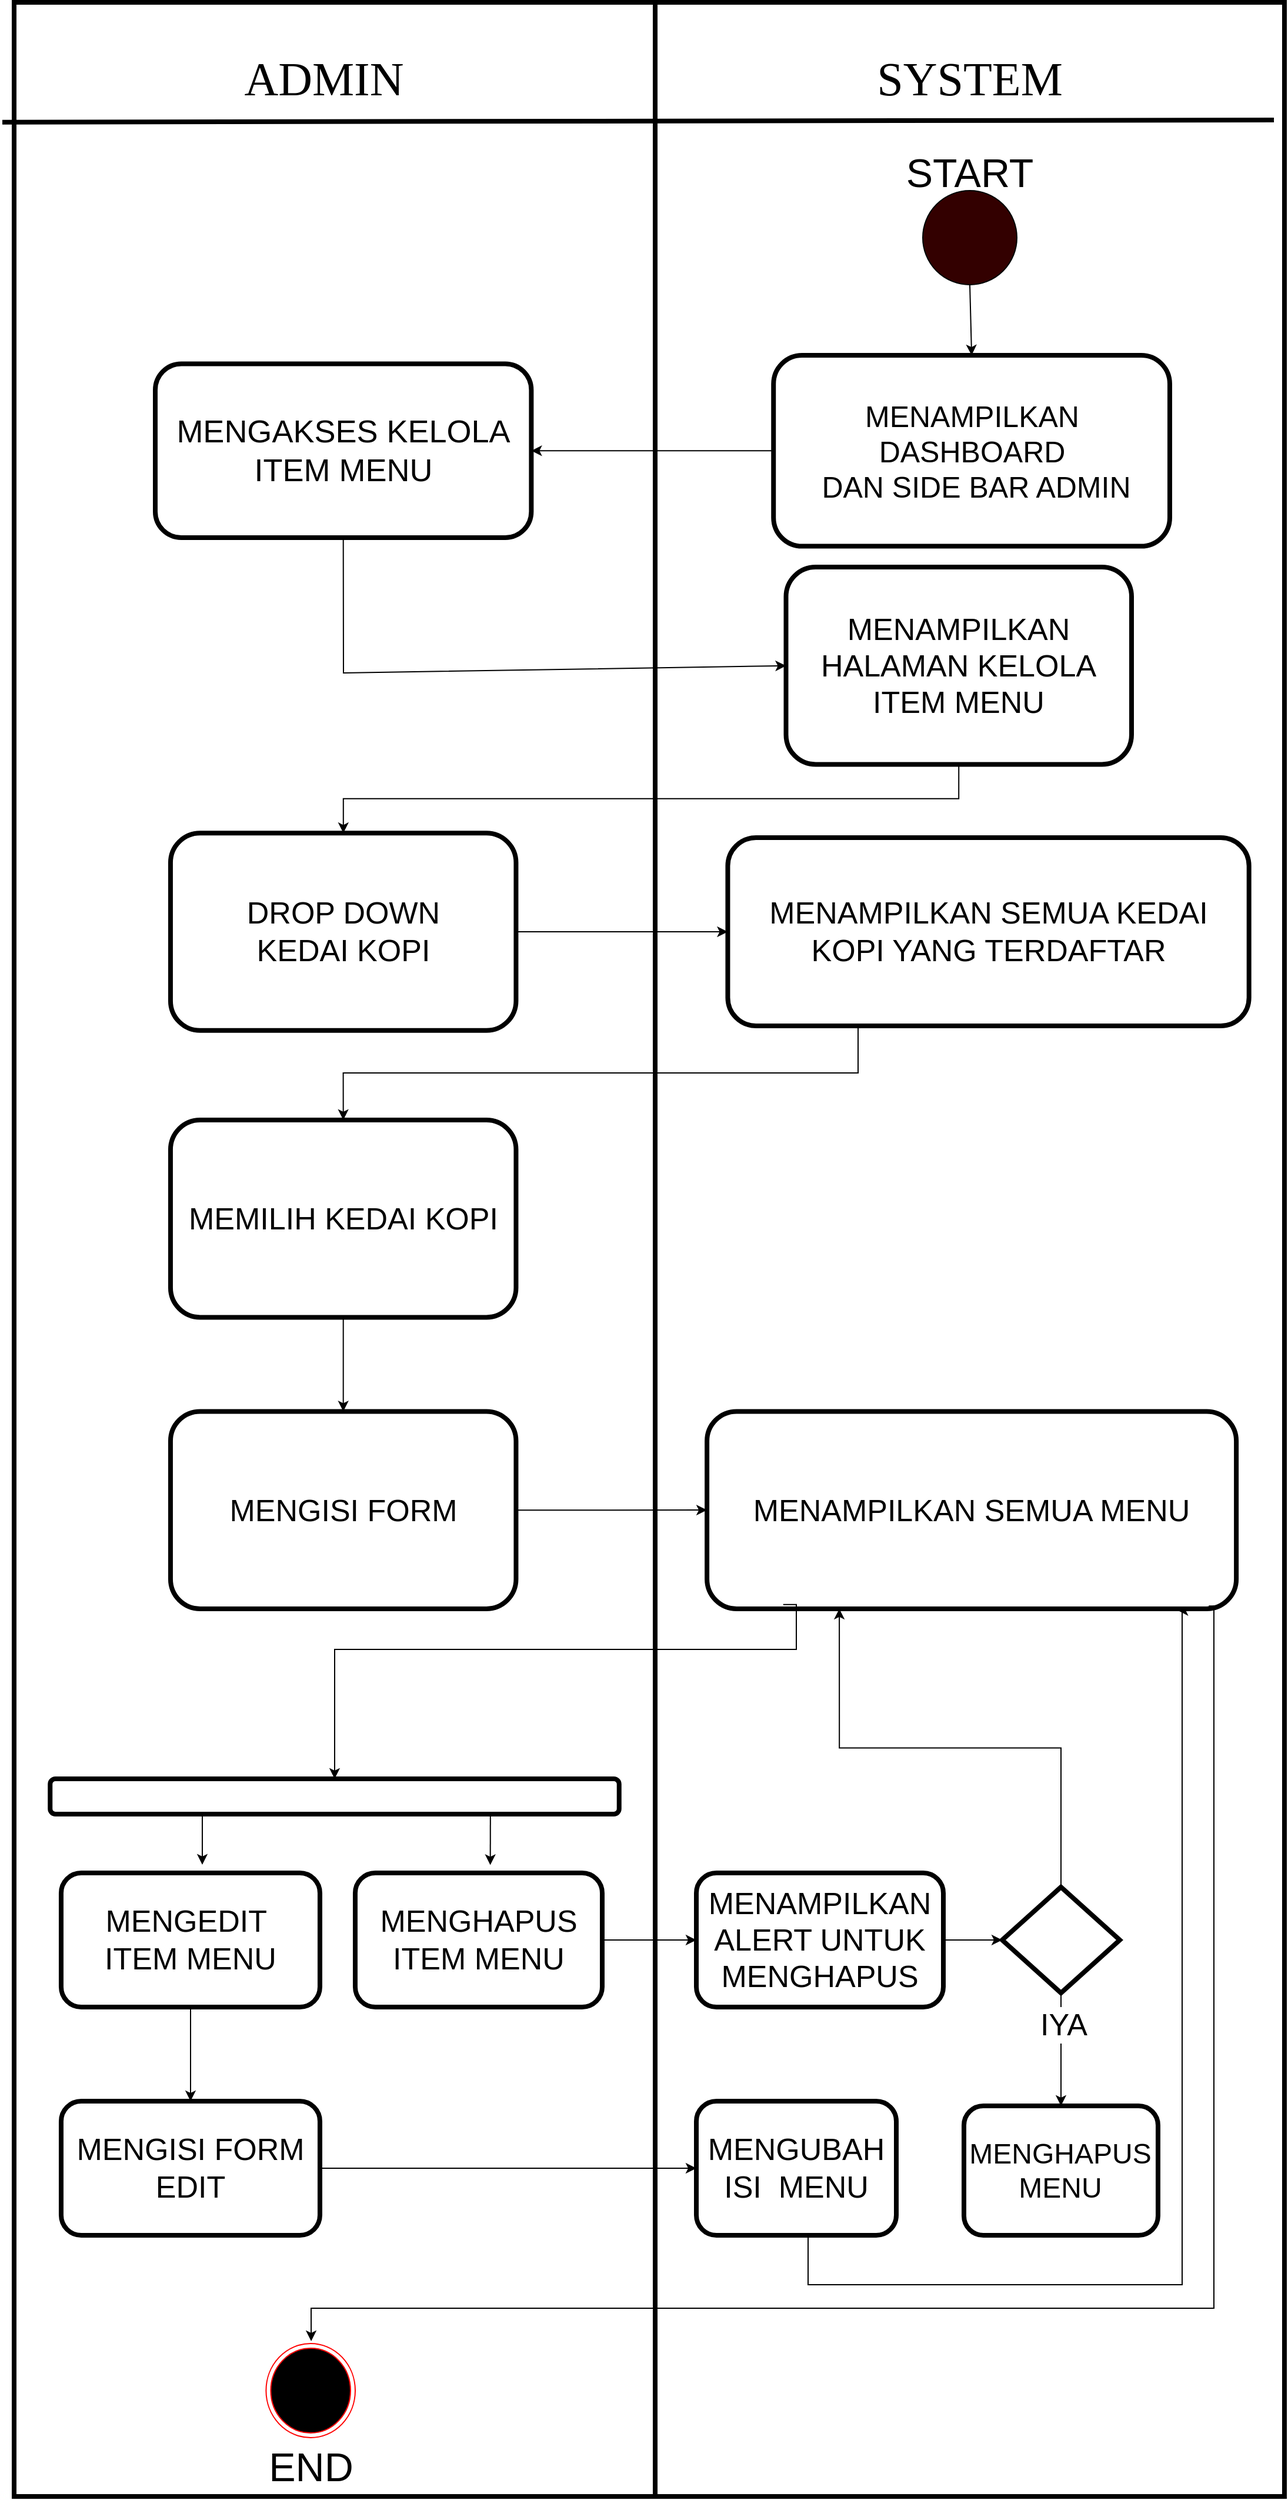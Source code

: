 <mxfile version="27.2.0">
  <diagram name="Page-1" id="0loencRjvxYQ8rV2c6qY">
    <mxGraphModel dx="5704" dy="3024" grid="1" gridSize="10" guides="1" tooltips="1" connect="1" arrows="1" fold="1" page="1" pageScale="1" pageWidth="850" pageHeight="1100" math="0" shadow="0">
      <root>
        <mxCell id="0" />
        <mxCell id="1" parent="0" />
        <mxCell id="xTjwL-mP8u-0DNIWc8IQ-1" value="" style="rounded=0;whiteSpace=wrap;html=1;strokeWidth=4;movable=0;resizable=0;rotatable=0;deletable=0;editable=0;locked=1;connectable=0;" vertex="1" parent="1">
          <mxGeometry x="349.995" y="290" width="545" height="2120" as="geometry" />
        </mxCell>
        <mxCell id="xTjwL-mP8u-0DNIWc8IQ-2" value="" style="rounded=0;whiteSpace=wrap;html=1;strokeWidth=4;movable=0;resizable=0;rotatable=0;deletable=0;editable=0;locked=1;connectable=0;" vertex="1" parent="1">
          <mxGeometry x="894.995" y="290" width="535" height="2120" as="geometry" />
        </mxCell>
        <mxCell id="xTjwL-mP8u-0DNIWc8IQ-3" value="" style="endArrow=none;html=1;rounded=0;exitX=0.003;exitY=0.114;exitDx=0;exitDy=0;exitPerimeter=0;entryX=1.005;entryY=0.113;entryDx=0;entryDy=0;entryPerimeter=0;strokeWidth=4;" edge="1" parent="1">
          <mxGeometry width="50" height="50" relative="1" as="geometry">
            <mxPoint x="340" y="391.82" as="sourcePoint" />
            <mxPoint x="1421.04" y="390.0" as="targetPoint" />
          </mxGeometry>
        </mxCell>
        <mxCell id="xTjwL-mP8u-0DNIWc8IQ-4" value="&lt;font style=&quot;font-size: 40px;&quot; face=&quot;Times New Roman&quot;&gt;ADMIN&lt;/font&gt;" style="text;html=1;align=center;verticalAlign=middle;whiteSpace=wrap;rounded=0;" vertex="1" parent="1">
          <mxGeometry x="515.625" y="340" width="195" height="30" as="geometry" />
        </mxCell>
        <mxCell id="xTjwL-mP8u-0DNIWc8IQ-5" value="&lt;font style=&quot;font-size: 40px;&quot; face=&quot;Times New Roman&quot;&gt;SYSTEM&lt;/font&gt;" style="text;html=1;align=center;verticalAlign=middle;whiteSpace=wrap;rounded=0;" vertex="1" parent="1">
          <mxGeometry x="1064.995" y="340" width="195" height="30" as="geometry" />
        </mxCell>
        <mxCell id="xTjwL-mP8u-0DNIWc8IQ-9" value="&lt;font style=&quot;font-size: 25px;&quot;&gt;MENAMPILKAN DASHBOARD&lt;/font&gt;&lt;div&gt;&lt;font style=&quot;font-size: 25px;&quot;&gt;&amp;nbsp;DAN SIDE BAR ADMIN&lt;/font&gt;&lt;/div&gt;" style="rounded=1;whiteSpace=wrap;html=1;strokeWidth=4;" vertex="1" parent="1">
          <mxGeometry x="995.615" y="590" width="336.88" height="162.28" as="geometry" />
        </mxCell>
        <mxCell id="xTjwL-mP8u-0DNIWc8IQ-10" value="" style="endArrow=classic;html=1;rounded=0;exitX=0;exitY=0.5;exitDx=0;exitDy=0;entryX=1;entryY=0.5;entryDx=0;entryDy=0;" edge="1" parent="1" source="xTjwL-mP8u-0DNIWc8IQ-9" target="xTjwL-mP8u-0DNIWc8IQ-11">
          <mxGeometry width="50" height="50" relative="1" as="geometry">
            <mxPoint x="779.995" y="922.28" as="sourcePoint" />
            <mxPoint x="1104.995" y="1142.28" as="targetPoint" />
            <Array as="points" />
          </mxGeometry>
        </mxCell>
        <mxCell id="xTjwL-mP8u-0DNIWc8IQ-11" value="&lt;font style=&quot;font-size: 27px;&quot;&gt;MENGAKSES KELOLA ITEM MENU&lt;/font&gt;" style="rounded=1;whiteSpace=wrap;html=1;strokeWidth=4;" vertex="1" parent="1">
          <mxGeometry x="469.995" y="597.28" width="319.69" height="147.72" as="geometry" />
        </mxCell>
        <mxCell id="xTjwL-mP8u-0DNIWc8IQ-19" value="" style="edgeStyle=orthogonalEdgeStyle;rounded=0;orthogonalLoop=1;jettySize=auto;html=1;exitX=0.5;exitY=1;exitDx=0;exitDy=0;" edge="1" parent="1" source="xTjwL-mP8u-0DNIWc8IQ-20" target="xTjwL-mP8u-0DNIWc8IQ-26">
          <mxGeometry relative="1" as="geometry" />
        </mxCell>
        <mxCell id="xTjwL-mP8u-0DNIWc8IQ-20" value="&lt;font style=&quot;font-size: 26px;&quot;&gt;MENAMPILKAN HALAMAN KELOLA ITEM MENU&lt;/font&gt;" style="whiteSpace=wrap;html=1;rounded=1;strokeWidth=4;" vertex="1" parent="1">
          <mxGeometry x="1006.245" y="770" width="293.75" height="167.72" as="geometry" />
        </mxCell>
        <mxCell id="xTjwL-mP8u-0DNIWc8IQ-21" value="" style="endArrow=classic;html=1;rounded=0;exitX=0.5;exitY=1;exitDx=0;exitDy=0;entryX=0;entryY=0.5;entryDx=0;entryDy=0;" edge="1" parent="1" source="xTjwL-mP8u-0DNIWc8IQ-11" target="xTjwL-mP8u-0DNIWc8IQ-20">
          <mxGeometry width="50" height="50" relative="1" as="geometry">
            <mxPoint x="1209.675" y="1780" as="sourcePoint" />
            <mxPoint x="1271.865" y="1550" as="targetPoint" />
            <Array as="points">
              <mxPoint x="630" y="860" />
            </Array>
          </mxGeometry>
        </mxCell>
        <mxCell id="xTjwL-mP8u-0DNIWc8IQ-22" value="" style="ellipse;whiteSpace=wrap;html=1;aspect=fixed;gradientColor=none;fillColor=#330000;" vertex="1" parent="1">
          <mxGeometry x="1122.495" y="450" width="80" height="80" as="geometry" />
        </mxCell>
        <mxCell id="xTjwL-mP8u-0DNIWc8IQ-23" value="" style="endArrow=classic;html=1;rounded=0;exitX=0.5;exitY=1;exitDx=0;exitDy=0;entryX=0.5;entryY=0;entryDx=0;entryDy=0;" edge="1" parent="1" source="xTjwL-mP8u-0DNIWc8IQ-22" target="xTjwL-mP8u-0DNIWc8IQ-9">
          <mxGeometry width="50" height="50" relative="1" as="geometry">
            <mxPoint x="569.995" y="810" as="sourcePoint" />
            <mxPoint x="612.967" y="589.289" as="targetPoint" />
          </mxGeometry>
        </mxCell>
        <mxCell id="xTjwL-mP8u-0DNIWc8IQ-25" value="" style="edgeStyle=orthogonalEdgeStyle;rounded=0;orthogonalLoop=1;jettySize=auto;html=1;" edge="1" parent="1" source="xTjwL-mP8u-0DNIWc8IQ-26" target="xTjwL-mP8u-0DNIWc8IQ-27">
          <mxGeometry relative="1" as="geometry" />
        </mxCell>
        <mxCell id="xTjwL-mP8u-0DNIWc8IQ-26" value="&lt;font style=&quot;font-size: 26px;&quot;&gt;DROP DOWN&lt;/font&gt;&lt;div&gt;&lt;font style=&quot;font-size: 26px;&quot;&gt;KEDAI KOPI&lt;/font&gt;&lt;/div&gt;" style="whiteSpace=wrap;html=1;rounded=1;strokeWidth=4;" vertex="1" parent="1">
          <mxGeometry x="482.965" y="996.14" width="293.75" height="167.72" as="geometry" />
        </mxCell>
        <mxCell id="xTjwL-mP8u-0DNIWc8IQ-27" value="&lt;font style=&quot;font-size: 26px;&quot;&gt;MENAMPILKAN SEMUA KEDAI KOPI YANG TERDAFTAR&lt;/font&gt;" style="whiteSpace=wrap;html=1;rounded=1;strokeWidth=4;" vertex="1" parent="1">
          <mxGeometry x="956.72" y="1000" width="443.12" height="160" as="geometry" />
        </mxCell>
        <mxCell id="xTjwL-mP8u-0DNIWc8IQ-28" value="" style="whiteSpace=wrap;html=1;rounded=1;strokeWidth=4;" vertex="1" parent="1">
          <mxGeometry x="380.615" y="1800" width="483.75" height="30" as="geometry" />
        </mxCell>
        <mxCell id="xTjwL-mP8u-0DNIWc8IQ-30" value="" style="endArrow=classic;html=1;rounded=0;exitX=0.772;exitY=1.226;exitDx=0;exitDy=0;exitPerimeter=0;" edge="1" parent="1">
          <mxGeometry width="50" height="50" relative="1" as="geometry">
            <mxPoint x="754.91" y="1830" as="sourcePoint" />
            <mxPoint x="754.825" y="1873.22" as="targetPoint" />
          </mxGeometry>
        </mxCell>
        <mxCell id="xTjwL-mP8u-0DNIWc8IQ-31" value="" style="endArrow=classic;html=1;rounded=0;exitX=0.772;exitY=1.226;exitDx=0;exitDy=0;exitPerimeter=0;" edge="1" parent="1">
          <mxGeometry width="50" height="50" relative="1" as="geometry">
            <mxPoint x="509.985" y="1830" as="sourcePoint" />
            <mxPoint x="509.985" y="1873" as="targetPoint" />
          </mxGeometry>
        </mxCell>
        <mxCell id="xTjwL-mP8u-0DNIWc8IQ-32" value="" style="edgeStyle=orthogonalEdgeStyle;rounded=0;orthogonalLoop=1;jettySize=auto;html=1;" edge="1" parent="1" source="xTjwL-mP8u-0DNIWc8IQ-33" target="xTjwL-mP8u-0DNIWc8IQ-43">
          <mxGeometry relative="1" as="geometry" />
        </mxCell>
        <mxCell id="xTjwL-mP8u-0DNIWc8IQ-33" value="&lt;span style=&quot;font-size: 26px;&quot;&gt;MENGEDIT&amp;nbsp;&lt;/span&gt;&lt;div&gt;&lt;span style=&quot;font-size: 26px;&quot;&gt;ITEM MENU&lt;/span&gt;&lt;/div&gt;" style="whiteSpace=wrap;html=1;rounded=1;strokeWidth=4;" vertex="1" parent="1">
          <mxGeometry x="389.985" y="1880" width="220" height="114" as="geometry" />
        </mxCell>
        <mxCell id="xTjwL-mP8u-0DNIWc8IQ-34" value="" style="edgeStyle=orthogonalEdgeStyle;rounded=0;orthogonalLoop=1;jettySize=auto;html=1;" edge="1" parent="1" source="xTjwL-mP8u-0DNIWc8IQ-35" target="xTjwL-mP8u-0DNIWc8IQ-36">
          <mxGeometry relative="1" as="geometry" />
        </mxCell>
        <mxCell id="xTjwL-mP8u-0DNIWc8IQ-35" value="&lt;font style=&quot;font-size: 26px;&quot;&gt;MENGHAPUS&lt;/font&gt;&lt;div&gt;&lt;font style=&quot;font-size: 26px;&quot;&gt;ITEM MENU&lt;/font&gt;&lt;/div&gt;" style="whiteSpace=wrap;html=1;rounded=1;strokeWidth=4;" vertex="1" parent="1">
          <mxGeometry x="639.985" y="1880" width="210" height="114" as="geometry" />
        </mxCell>
        <mxCell id="xTjwL-mP8u-0DNIWc8IQ-36" value="&lt;span style=&quot;font-size: 26px;&quot;&gt;MENAMPILKAN ALERT UNTUK MENGHAPUS&lt;/span&gt;" style="whiteSpace=wrap;html=1;rounded=1;strokeWidth=4;" vertex="1" parent="1">
          <mxGeometry x="929.995" y="1880" width="210" height="114" as="geometry" />
        </mxCell>
        <mxCell id="xTjwL-mP8u-0DNIWc8IQ-37" value="" style="edgeStyle=orthogonalEdgeStyle;rounded=0;orthogonalLoop=1;jettySize=auto;html=1;" edge="1" parent="1" source="xTjwL-mP8u-0DNIWc8IQ-39" target="xTjwL-mP8u-0DNIWc8IQ-45">
          <mxGeometry relative="1" as="geometry" />
        </mxCell>
        <mxCell id="xTjwL-mP8u-0DNIWc8IQ-38" value="&lt;font style=&quot;font-size: 26px;&quot;&gt;IYA&lt;/font&gt;" style="edgeLabel;html=1;align=center;verticalAlign=middle;resizable=0;points=[];" vertex="1" connectable="0" parent="xTjwL-mP8u-0DNIWc8IQ-37">
          <mxGeometry x="-0.444" y="2" relative="1" as="geometry">
            <mxPoint as="offset" />
          </mxGeometry>
        </mxCell>
        <mxCell id="xTjwL-mP8u-0DNIWc8IQ-39" value="" style="rhombus;whiteSpace=wrap;html=1;strokeWidth=4;" vertex="1" parent="1">
          <mxGeometry x="1189.995" y="1892" width="100" height="90" as="geometry" />
        </mxCell>
        <mxCell id="xTjwL-mP8u-0DNIWc8IQ-40" value="" style="edgeStyle=orthogonalEdgeStyle;rounded=0;orthogonalLoop=1;jettySize=auto;html=1;exitX=1;exitY=0.5;exitDx=0;exitDy=0;entryX=0;entryY=0.5;entryDx=0;entryDy=0;" edge="1" parent="1" source="xTjwL-mP8u-0DNIWc8IQ-36" target="xTjwL-mP8u-0DNIWc8IQ-39">
          <mxGeometry relative="1" as="geometry">
            <mxPoint x="1159.995" y="1910" as="sourcePoint" />
            <mxPoint x="1249.995" y="1910" as="targetPoint" />
          </mxGeometry>
        </mxCell>
        <mxCell id="xTjwL-mP8u-0DNIWc8IQ-41" value="" style="edgeStyle=orthogonalEdgeStyle;rounded=0;orthogonalLoop=1;jettySize=auto;html=1;exitX=0.5;exitY=0;exitDx=0;exitDy=0;entryX=0.25;entryY=1;entryDx=0;entryDy=0;" edge="1" parent="1" source="xTjwL-mP8u-0DNIWc8IQ-39" target="xTjwL-mP8u-0DNIWc8IQ-57">
          <mxGeometry relative="1" as="geometry">
            <mxPoint x="1239.995" y="1720" as="sourcePoint" />
            <mxPoint x="1289.995" y="1720" as="targetPoint" />
          </mxGeometry>
        </mxCell>
        <mxCell id="xTjwL-mP8u-0DNIWc8IQ-42" value="" style="edgeStyle=orthogonalEdgeStyle;rounded=0;orthogonalLoop=1;jettySize=auto;html=1;" edge="1" parent="1" source="xTjwL-mP8u-0DNIWc8IQ-43" target="xTjwL-mP8u-0DNIWc8IQ-44">
          <mxGeometry relative="1" as="geometry" />
        </mxCell>
        <mxCell id="xTjwL-mP8u-0DNIWc8IQ-43" value="&lt;font style=&quot;font-size: 26px;&quot;&gt;MENGISI FORM EDIT&lt;/font&gt;" style="whiteSpace=wrap;html=1;rounded=1;strokeWidth=4;" vertex="1" parent="1">
          <mxGeometry x="389.985" y="2074" width="220" height="114" as="geometry" />
        </mxCell>
        <mxCell id="xTjwL-mP8u-0DNIWc8IQ-44" value="&lt;font style=&quot;font-size: 26px;&quot;&gt;MENGUBAH ISI&amp;nbsp;&lt;/font&gt;&lt;span style=&quot;font-size: 26px; background-color: transparent; color: light-dark(rgb(0, 0, 0), rgb(255, 255, 255));&quot;&gt;&amp;nbsp;MENU&lt;/span&gt;" style="whiteSpace=wrap;html=1;rounded=1;strokeWidth=4;" vertex="1" parent="1">
          <mxGeometry x="929.995" y="2074" width="170" height="114" as="geometry" />
        </mxCell>
        <mxCell id="xTjwL-mP8u-0DNIWc8IQ-45" value="&lt;font style=&quot;font-size: 24px;&quot;&gt;MENGHAPUS MENU&lt;/font&gt;" style="rounded=1;whiteSpace=wrap;html=1;strokeWidth=4;" vertex="1" parent="1">
          <mxGeometry x="1157.495" y="2078" width="165" height="110" as="geometry" />
        </mxCell>
        <mxCell id="xTjwL-mP8u-0DNIWc8IQ-46" value="" style="edgeStyle=orthogonalEdgeStyle;rounded=0;orthogonalLoop=1;jettySize=auto;html=1;exitX=0.5;exitY=1;exitDx=0;exitDy=0;entryX=0.889;entryY=1.008;entryDx=0;entryDy=0;entryPerimeter=0;" edge="1" parent="1" source="xTjwL-mP8u-0DNIWc8IQ-44" target="xTjwL-mP8u-0DNIWc8IQ-57">
          <mxGeometry relative="1" as="geometry">
            <mxPoint x="1039.995" y="2130" as="sourcePoint" />
            <mxPoint x="1340" y="1690" as="targetPoint" />
            <Array as="points">
              <mxPoint x="1025" y="2188" />
              <mxPoint x="1025" y="2230" />
              <mxPoint x="1343" y="2230" />
              <mxPoint x="1343" y="1690" />
              <mxPoint x="1343" y="1690" />
            </Array>
          </mxGeometry>
        </mxCell>
        <mxCell id="xTjwL-mP8u-0DNIWc8IQ-47" value="&lt;font style=&quot;font-size: 34px;&quot;&gt;START&lt;/font&gt;" style="text;html=1;align=center;verticalAlign=middle;whiteSpace=wrap;rounded=0;" vertex="1" parent="1">
          <mxGeometry x="1099.055" y="420" width="126.87" height="30" as="geometry" />
        </mxCell>
        <mxCell id="xTjwL-mP8u-0DNIWc8IQ-48" value="" style="ellipse;html=1;shape=endState;fillColor=#000000;strokeColor=#ff0000;" vertex="1" parent="1">
          <mxGeometry x="564.2" y="2280" width="75.79" height="80" as="geometry" />
        </mxCell>
        <mxCell id="xTjwL-mP8u-0DNIWc8IQ-50" value="&lt;font style=&quot;font-size: 34px;&quot;&gt;END&lt;/font&gt;" style="text;html=1;align=center;verticalAlign=middle;whiteSpace=wrap;rounded=0;" vertex="1" parent="1">
          <mxGeometry x="538.655" y="2370" width="126.87" height="30" as="geometry" />
        </mxCell>
        <mxCell id="xTjwL-mP8u-0DNIWc8IQ-54" value="" style="edgeStyle=orthogonalEdgeStyle;rounded=0;orthogonalLoop=1;jettySize=auto;html=1;" edge="1" parent="1" source="xTjwL-mP8u-0DNIWc8IQ-52" target="xTjwL-mP8u-0DNIWc8IQ-53">
          <mxGeometry relative="1" as="geometry" />
        </mxCell>
        <mxCell id="xTjwL-mP8u-0DNIWc8IQ-52" value="&lt;span style=&quot;font-size: 26px;&quot;&gt;MEMILIH KEDAI KOPI&lt;/span&gt;" style="whiteSpace=wrap;html=1;rounded=1;strokeWidth=4;" vertex="1" parent="1">
          <mxGeometry x="482.97" y="1240" width="293.75" height="167.72" as="geometry" />
        </mxCell>
        <mxCell id="xTjwL-mP8u-0DNIWc8IQ-53" value="&lt;span style=&quot;font-size: 26px;&quot;&gt;MENGISI FORM&lt;/span&gt;" style="whiteSpace=wrap;html=1;rounded=1;strokeWidth=4;" vertex="1" parent="1">
          <mxGeometry x="482.97" y="1487.72" width="293.75" height="167.72" as="geometry" />
        </mxCell>
        <mxCell id="xTjwL-mP8u-0DNIWc8IQ-55" value="" style="edgeStyle=orthogonalEdgeStyle;rounded=0;orthogonalLoop=1;jettySize=auto;html=1;exitX=0.25;exitY=1;exitDx=0;exitDy=0;entryX=0.5;entryY=0;entryDx=0;entryDy=0;" edge="1" parent="1" source="xTjwL-mP8u-0DNIWc8IQ-27" target="xTjwL-mP8u-0DNIWc8IQ-52">
          <mxGeometry relative="1" as="geometry">
            <mxPoint x="1070" y="1460" as="sourcePoint" />
            <mxPoint x="1070" y="1540" as="targetPoint" />
          </mxGeometry>
        </mxCell>
        <mxCell id="xTjwL-mP8u-0DNIWc8IQ-57" value="&lt;span style=&quot;font-size: 26px;&quot;&gt;MENAMPILKAN SEMUA MENU&lt;/span&gt;" style="whiteSpace=wrap;html=1;rounded=1;strokeWidth=4;" vertex="1" parent="1">
          <mxGeometry x="939.05" y="1487.72" width="450" height="167.72" as="geometry" />
        </mxCell>
        <mxCell id="xTjwL-mP8u-0DNIWc8IQ-59" value="" style="edgeStyle=orthogonalEdgeStyle;rounded=0;orthogonalLoop=1;jettySize=auto;html=1;exitX=1;exitY=0.5;exitDx=0;exitDy=0;" edge="1" parent="1" source="xTjwL-mP8u-0DNIWc8IQ-53" target="xTjwL-mP8u-0DNIWc8IQ-57">
          <mxGeometry relative="1" as="geometry">
            <mxPoint x="850" y="1550" as="sourcePoint" />
            <mxPoint x="850" y="1630" as="targetPoint" />
          </mxGeometry>
        </mxCell>
        <mxCell id="xTjwL-mP8u-0DNIWc8IQ-60" value="" style="edgeStyle=orthogonalEdgeStyle;rounded=0;orthogonalLoop=1;jettySize=auto;html=1;exitX=0.144;exitY=0.979;exitDx=0;exitDy=0;exitPerimeter=0;entryX=0.5;entryY=0;entryDx=0;entryDy=0;" edge="1" parent="1" source="xTjwL-mP8u-0DNIWc8IQ-57" target="xTjwL-mP8u-0DNIWc8IQ-28">
          <mxGeometry relative="1" as="geometry">
            <mxPoint x="1000" y="1720" as="sourcePoint" />
            <mxPoint x="1173" y="1720" as="targetPoint" />
            <Array as="points">
              <mxPoint x="1015" y="1690" />
              <mxPoint x="622" y="1690" />
            </Array>
          </mxGeometry>
        </mxCell>
        <mxCell id="xTjwL-mP8u-0DNIWc8IQ-62" value="" style="edgeStyle=orthogonalEdgeStyle;rounded=0;orthogonalLoop=1;jettySize=auto;html=1;entryX=0.506;entryY=-0.025;entryDx=0;entryDy=0;entryPerimeter=0;exitX=0.948;exitY=0.986;exitDx=0;exitDy=0;exitPerimeter=0;" edge="1" parent="1" source="xTjwL-mP8u-0DNIWc8IQ-57" target="xTjwL-mP8u-0DNIWc8IQ-48">
          <mxGeometry relative="1" as="geometry">
            <mxPoint x="1380" y="2250" as="sourcePoint" />
            <mxPoint x="1260" y="2250" as="targetPoint" />
            <Array as="points">
              <mxPoint x="1370" y="2250" />
              <mxPoint x="603" y="2250" />
            </Array>
          </mxGeometry>
        </mxCell>
      </root>
    </mxGraphModel>
  </diagram>
</mxfile>

